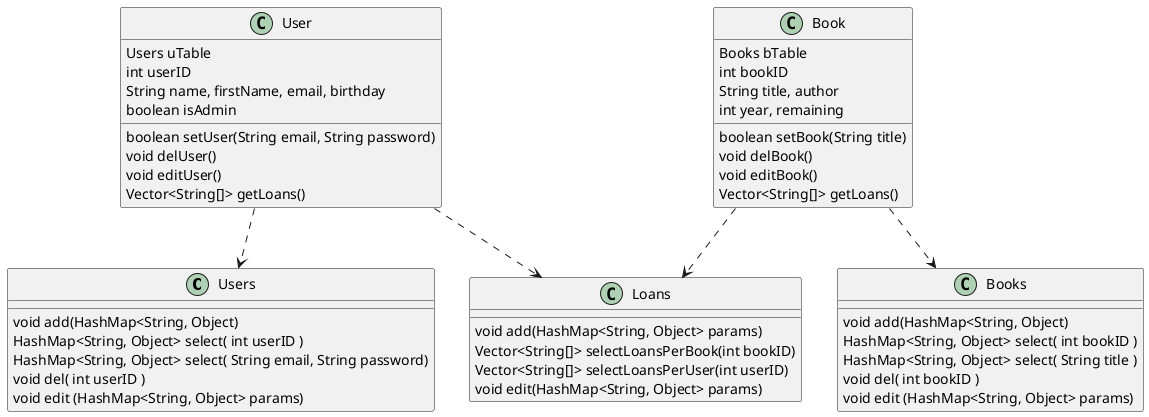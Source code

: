 @startuml

class Users{
    void add(HashMap<String, Object)
    HashMap<String, Object> select( int userID )
    HashMap<String, Object> select( String email, String password)
    void del( int userID )
    void edit (HashMap<String, Object> params)
}


class User{
    Users uTable
    int userID
    String name, firstName, email, birthday
    boolean isAdmin
    boolean setUser(String email, String password)
    void delUser()
    void editUser()
    Vector<String[]> getLoans()
}
User ..> Users
User ..> Loans

class Books{
    void add(HashMap<String, Object)
    HashMap<String, Object> select( int bookID )
    HashMap<String, Object> select( String title )
    void del( int bookID )
    void edit (HashMap<String, Object> params)
}

class Book{
    Books bTable
    int bookID
    String title, author
    int year, remaining
    boolean setBook(String title)
    void delBook()
    void editBook()
    Vector<String[]> getLoans()
}
Book ..> Books
Book ..> Loans

class Loans{
    void add(HashMap<String, Object> params)
    Vector<String[]> selectLoansPerBook(int bookID)
    Vector<String[]> selectLoansPerUser(int userID)
    void edit(HashMap<String, Object> params)
}


@enduml